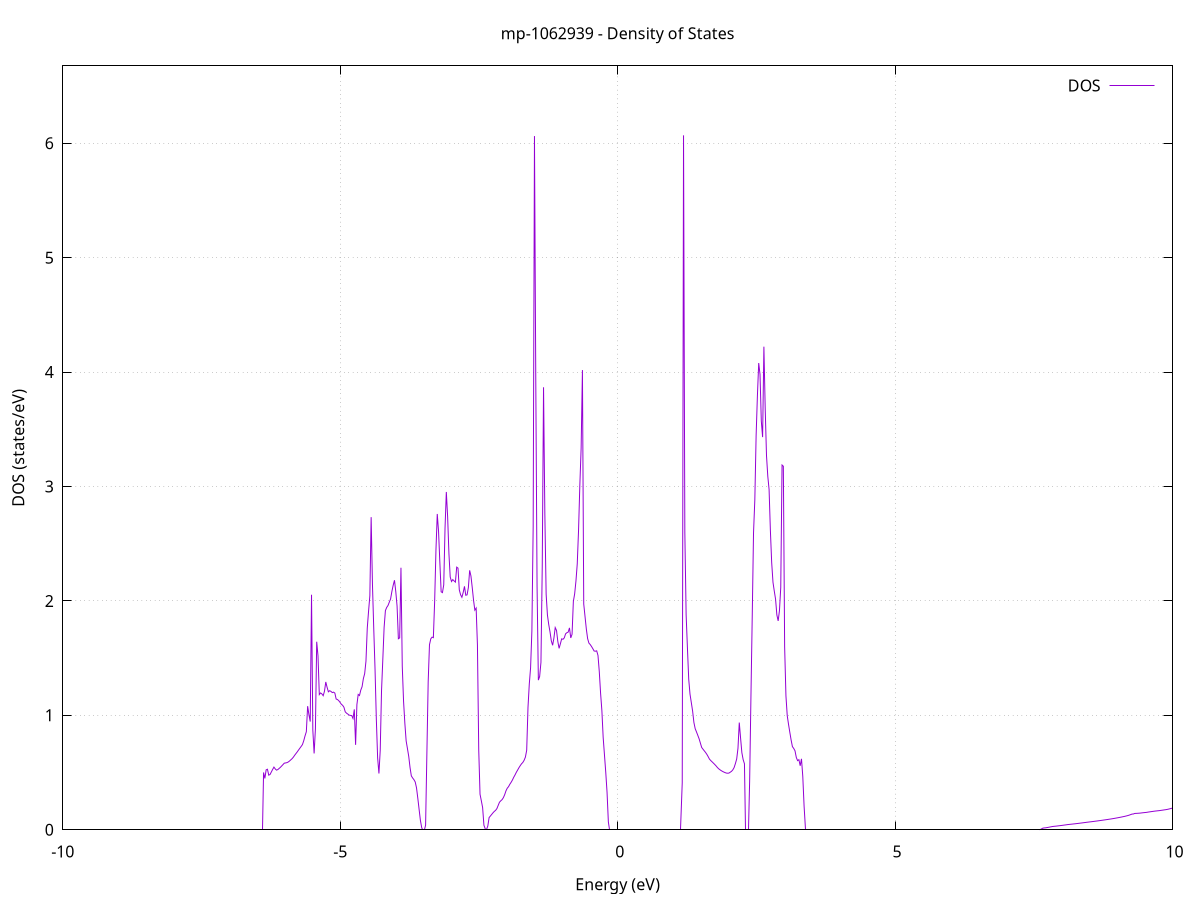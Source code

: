 set title 'mp-1062939 - Density of States'
set xlabel 'Energy (eV)'
set ylabel 'DOS (states/eV)'
set grid
set xrange [-10:10]
set yrange [0:6.676]
set xzeroaxis lt -1
set terminal png size 800,600
set output 'mp-1062939_dos_gnuplot.png'
plot '-' using 1:2 with lines title 'DOS'
-21.215900 0.000000
-21.192500 0.000000
-21.169200 0.000000
-21.145800 0.000000
-21.122400 0.000000
-21.099100 0.000000
-21.075700 0.000000
-21.052300 0.000000
-21.029000 0.000000
-21.005600 0.000000
-20.982300 0.000000
-20.958900 0.000000
-20.935500 0.000000
-20.912200 0.000000
-20.888800 0.000000
-20.865500 0.000000
-20.842100 0.000000
-20.818700 0.000000
-20.795400 0.000000
-20.772000 0.000000
-20.748700 0.000000
-20.725300 0.000000
-20.701900 0.000000
-20.678600 0.000000
-20.655200 0.000000
-20.631800 0.000000
-20.608500 0.000000
-20.585100 0.000000
-20.561800 0.000000
-20.538400 0.000000
-20.515000 0.000000
-20.491700 0.000000
-20.468300 0.000000
-20.445000 0.000000
-20.421600 0.000000
-20.398200 0.000000
-20.374900 0.000000
-20.351500 0.000000
-20.328100 0.000000
-20.304800 0.000000
-20.281400 0.000000
-20.258100 0.000000
-20.234700 0.000000
-20.211300 0.000000
-20.188000 0.000000
-20.164600 0.000000
-20.141300 0.000000
-20.117900 0.000000
-20.094500 0.000000
-20.071200 0.000000
-20.047800 0.000000
-20.024500 0.000000
-20.001100 0.000000
-19.977700 0.000000
-19.954400 0.000000
-19.931000 0.000000
-19.907600 0.000000
-19.884300 0.000000
-19.860900 0.000000
-19.837600 0.000000
-19.814200 0.000000
-19.790800 0.000000
-19.767500 0.000000
-19.744100 0.000000
-19.720800 0.000000
-19.697400 0.000000
-19.674000 0.000000
-19.650700 0.000000
-19.627300 0.000000
-19.604000 0.000000
-19.580600 0.000000
-19.557200 0.000000
-19.533900 0.000000
-19.510500 0.000000
-19.487100 0.000000
-19.463800 0.000000
-19.440400 0.000000
-19.417100 0.000000
-19.393700 0.000000
-19.370300 0.000000
-19.347000 0.000000
-19.323600 0.000000
-19.300300 0.000000
-19.276900 0.000000
-19.253500 0.000000
-19.230200 0.000000
-19.206800 0.000000
-19.183400 0.000000
-19.160100 0.000000
-19.136700 0.000000
-19.113400 0.000000
-19.090000 0.003600
-19.066600 0.173700
-19.043300 0.306100
-19.019900 0.300800
-18.996600 0.304700
-18.973200 0.292100
-18.949800 0.303700
-18.926500 0.313600
-18.903100 0.310400
-18.879800 0.305500
-18.856400 0.310100
-18.833000 0.319000
-18.809700 0.324900
-18.786300 0.321900
-18.762900 0.320700
-18.739600 0.324600
-18.716200 0.329200
-18.692900 0.335200
-18.669500 0.340000
-18.646100 0.340700
-18.622800 0.340900
-18.599400 0.344200
-18.576100 0.348700
-18.552700 0.353200
-18.529300 0.358100
-18.506000 0.362700
-18.482600 0.365400
-18.459200 0.368400
-18.435900 0.372300
-18.412500 0.376700
-18.389200 0.381600
-18.365800 0.386400
-18.342400 0.391300
-18.319100 0.396600
-18.295700 0.402100
-18.272400 0.407600
-18.249000 0.413100
-18.225600 0.418600
-18.202300 0.424100
-18.178900 0.429600
-18.155600 0.435100
-18.132200 0.443100
-18.108800 0.452600
-18.085500 0.460800
-18.062100 0.468400
-18.038700 0.475700
-18.015400 0.482900
-17.992000 0.489900
-17.968700 0.496800
-17.945300 0.509200
-17.921900 0.525000
-17.898600 0.537300
-17.875200 0.548600
-17.851900 0.559000
-17.828500 0.569100
-17.805100 0.579100
-17.781800 0.591400
-17.758400 0.615400
-17.735100 0.639000
-17.711700 0.657600
-17.688300 0.674600
-17.665000 0.690700
-17.641600 0.706100
-17.618200 0.727800
-17.594900 0.770700
-17.571500 0.809300
-17.548200 0.840900
-17.524800 0.870000
-17.501400 0.898700
-17.478100 0.941100
-17.454700 1.026100
-17.431400 1.114700
-17.408000 1.212200
-17.384600 1.448100
-17.361300 1.667600
-17.337900 1.402400
-17.314500 1.063600
-17.291200 0.879100
-17.267800 1.266700
-17.244500 1.545300
-17.221100 1.535400
-17.197700 3.136900
-17.174400 2.979400
-17.151000 2.614100
-17.127700 2.570700
-17.104300 2.589500
-17.080900 2.616000
-17.057600 2.648000
-17.034200 2.697300
-17.010900 2.747500
-16.987500 2.803400
-16.964100 2.874500
-16.940800 2.980600
-16.917400 3.087100
-16.894000 1.990500
-16.870700 1.183200
-16.847300 0.000000
-16.824000 0.000000
-16.800600 0.000000
-16.777200 0.000000
-16.753900 0.000000
-16.730500 0.000000
-16.707200 0.000000
-16.683800 0.000000
-16.660400 0.000000
-16.637100 0.000000
-16.613700 0.000000
-16.590400 0.000000
-16.567000 0.000000
-16.543600 0.000000
-16.520300 0.000000
-16.496900 0.000000
-16.473500 0.000000
-16.450200 0.000000
-16.426800 0.000000
-16.403500 0.000000
-16.380100 0.000000
-16.356700 0.000000
-16.333400 0.000000
-16.310000 0.000000
-16.286700 0.000000
-16.263300 0.000000
-16.239900 0.000000
-16.216600 0.000000
-16.193200 0.000000
-16.169800 0.000000
-16.146500 0.000000
-16.123100 0.000000
-16.099800 0.000000
-16.076400 0.000000
-16.053000 0.000000
-16.029700 0.000000
-16.006300 0.000000
-15.983000 0.000000
-15.959600 0.000000
-15.936200 0.000000
-15.912900 0.000000
-15.889500 0.000000
-15.866200 0.000000
-15.842800 0.000000
-15.819400 0.000000
-15.796100 0.000000
-15.772700 0.000000
-15.749300 0.000000
-15.726000 0.000000
-15.702600 0.000000
-15.679300 0.000000
-15.655900 0.000000
-15.632500 0.000000
-15.609200 0.000000
-15.585800 0.000000
-15.562500 0.000000
-15.539100 0.000000
-15.515700 0.000000
-15.492400 0.000000
-15.469000 0.000000
-15.445700 0.000000
-15.422300 0.000000
-15.398900 0.000000
-15.375600 0.000000
-15.352200 0.000000
-15.328800 0.000000
-15.305500 0.000000
-15.282100 0.000000
-15.258800 0.000000
-15.235400 0.000000
-15.212000 0.000000
-15.188700 0.000000
-15.165300 0.000000
-15.142000 0.000000
-15.118600 0.000000
-15.095200 0.000000
-15.071900 0.000000
-15.048500 0.000000
-15.025100 0.000000
-15.001800 0.000000
-14.978400 0.000000
-14.955100 0.000000
-14.931700 0.000000
-14.908300 0.000000
-14.885000 0.000000
-14.861600 0.000000
-14.838300 0.000000
-14.814900 0.000000
-14.791500 0.000000
-14.768200 0.000000
-14.744800 0.000000
-14.721500 0.000000
-14.698100 0.000000
-14.674700 0.000000
-14.651400 0.000000
-14.628000 0.000000
-14.604600 0.000000
-14.581300 0.000000
-14.557900 0.000000
-14.534600 0.000000
-14.511200 0.000000
-14.487800 0.000000
-14.464500 0.000000
-14.441100 0.000000
-14.417800 0.000000
-14.394400 0.000000
-14.371000 0.000000
-14.347700 0.000000
-14.324300 0.000000
-14.301000 0.000000
-14.277600 0.000000
-14.254200 0.000000
-14.230900 0.000000
-14.207500 0.000000
-14.184100 0.000000
-14.160800 0.000000
-14.137400 0.000000
-14.114100 0.000000
-14.090700 0.000000
-14.067300 0.000000
-14.044000 0.000000
-14.020600 0.000000
-13.997300 0.000000
-13.973900 0.000000
-13.950500 0.000000
-13.927200 0.000000
-13.903800 0.000000
-13.880400 0.000000
-13.857100 0.000000
-13.833700 0.000000
-13.810400 0.000000
-13.787000 0.000000
-13.763600 0.000000
-13.740300 0.000000
-13.716900 0.000000
-13.693600 0.000000
-13.670200 0.000000
-13.646800 0.000000
-13.623500 0.000000
-13.600100 0.000000
-13.576800 0.000000
-13.553400 0.000000
-13.530000 0.000000
-13.506700 0.000000
-13.483300 0.000000
-13.459900 0.000000
-13.436600 0.000000
-13.413200 0.000000
-13.389900 0.000000
-13.366500 0.000000
-13.343100 0.000000
-13.319800 0.000000
-13.296400 0.000000
-13.273100 0.000000
-13.249700 0.000000
-13.226300 0.000000
-13.203000 0.000000
-13.179600 0.000000
-13.156300 0.000000
-13.132900 0.000000
-13.109500 0.000000
-13.086200 0.000000
-13.062800 0.000000
-13.039400 0.000000
-13.016100 0.000000
-12.992700 0.000000
-12.969400 0.000000
-12.946000 0.000000
-12.922600 0.000000
-12.899300 0.000000
-12.875900 0.000000
-12.852600 0.000000
-12.829200 0.000000
-12.805800 0.000000
-12.782500 0.000000
-12.759100 0.000000
-12.735700 0.000000
-12.712400 0.000000
-12.689000 0.000000
-12.665700 0.000000
-12.642300 0.000000
-12.618900 0.000000
-12.595600 0.000000
-12.572200 0.000000
-12.548900 0.000000
-12.525500 0.000000
-12.502100 0.000000
-12.478800 0.000000
-12.455400 0.000000
-12.432100 0.000000
-12.408700 0.000000
-12.385300 0.000000
-12.362000 0.000000
-12.338600 0.000000
-12.315200 0.000000
-12.291900 0.000000
-12.268500 0.000000
-12.245200 0.000000
-12.221800 0.000000
-12.198400 0.000000
-12.175100 0.000000
-12.151700 0.000000
-12.128400 0.000000
-12.105000 0.000000
-12.081600 0.000000
-12.058300 0.000000
-12.034900 0.000000
-12.011600 0.000000
-11.988200 0.000000
-11.964800 0.000000
-11.941500 0.000000
-11.918100 0.000000
-11.894700 0.000000
-11.871400 0.000000
-11.848000 0.000000
-11.824700 0.000000
-11.801300 0.000000
-11.777900 0.000000
-11.754600 0.000000
-11.731200 0.000000
-11.707900 0.000000
-11.684500 0.000000
-11.661100 0.000000
-11.637800 0.000000
-11.614400 0.000000
-11.591000 0.000000
-11.567700 0.000000
-11.544300 0.000000
-11.521000 0.000000
-11.497600 0.000000
-11.474200 0.000000
-11.450900 0.000000
-11.427500 0.000000
-11.404200 0.000000
-11.380800 0.000000
-11.357400 0.000000
-11.334100 0.000000
-11.310700 0.000000
-11.287400 0.000000
-11.264000 0.000000
-11.240600 0.000000
-11.217300 0.000000
-11.193900 0.000000
-11.170500 0.000000
-11.147200 0.000000
-11.123800 0.000000
-11.100500 0.000000
-11.077100 0.000000
-11.053700 0.000000
-11.030400 0.000000
-11.007000 0.000000
-10.983700 0.000000
-10.960300 0.000000
-10.936900 0.000000
-10.913600 0.000000
-10.890200 0.000000
-10.866900 0.000000
-10.843500 0.000000
-10.820100 0.000000
-10.796800 0.000000
-10.773400 0.000000
-10.750000 0.000000
-10.726700 0.000000
-10.703300 0.000000
-10.680000 0.000000
-10.656600 0.000000
-10.633200 0.000000
-10.609900 0.000000
-10.586500 0.000000
-10.563200 0.000000
-10.539800 0.000000
-10.516400 0.000000
-10.493100 0.000000
-10.469700 0.000000
-10.446300 0.000000
-10.423000 0.000000
-10.399600 0.000000
-10.376300 0.000000
-10.352900 0.000000
-10.329500 0.000000
-10.306200 0.000000
-10.282800 0.000000
-10.259500 0.000000
-10.236100 0.000000
-10.212700 0.000000
-10.189400 0.000000
-10.166000 0.000000
-10.142700 0.000000
-10.119300 0.000000
-10.095900 0.000000
-10.072600 0.000000
-10.049200 0.000000
-10.025800 0.000000
-10.002500 0.000000
-9.979100 0.000000
-9.955800 0.000000
-9.932400 0.000000
-9.909000 0.000000
-9.885700 0.000000
-9.862300 0.000000
-9.839000 0.000000
-9.815600 0.000000
-9.792200 0.000000
-9.768900 0.000000
-9.745500 0.000000
-9.722200 0.000000
-9.698800 0.000000
-9.675400 0.000000
-9.652100 0.000000
-9.628700 0.000000
-9.605300 0.000000
-9.582000 0.000000
-9.558600 0.000000
-9.535300 0.000000
-9.511900 0.000000
-9.488500 0.000000
-9.465200 0.000000
-9.441800 0.000000
-9.418500 0.000000
-9.395100 0.000000
-9.371700 0.000000
-9.348400 0.000000
-9.325000 0.000000
-9.301600 0.000000
-9.278300 0.000000
-9.254900 0.000000
-9.231600 0.000000
-9.208200 0.000000
-9.184800 0.000000
-9.161500 0.000000
-9.138100 0.000000
-9.114800 0.000000
-9.091400 0.000000
-9.068000 0.000000
-9.044700 0.000000
-9.021300 0.000000
-8.998000 0.000000
-8.974600 0.000000
-8.951200 0.000000
-8.927900 0.000000
-8.904500 0.000000
-8.881100 0.000000
-8.857800 0.000000
-8.834400 0.000000
-8.811100 0.000000
-8.787700 0.000000
-8.764300 0.000000
-8.741000 0.000000
-8.717600 0.000000
-8.694300 0.000000
-8.670900 0.000000
-8.647500 0.000000
-8.624200 0.000000
-8.600800 0.000000
-8.577500 0.000000
-8.554100 0.000000
-8.530700 0.000000
-8.507400 0.000000
-8.484000 0.000000
-8.460600 0.000000
-8.437300 0.000000
-8.413900 0.000000
-8.390600 0.000000
-8.367200 0.000000
-8.343800 0.000000
-8.320500 0.000000
-8.297100 0.000000
-8.273800 0.000000
-8.250400 0.000000
-8.227000 0.000000
-8.203700 0.000000
-8.180300 0.000000
-8.156900 0.000000
-8.133600 0.000000
-8.110200 0.000000
-8.086900 0.000000
-8.063500 0.000000
-8.040100 0.000000
-8.016800 0.000000
-7.993400 0.000000
-7.970100 0.000000
-7.946700 0.000000
-7.923300 0.000000
-7.900000 0.000000
-7.876600 0.000000
-7.853300 0.000000
-7.829900 0.000000
-7.806500 0.000000
-7.783200 0.000000
-7.759800 0.000000
-7.736400 0.000000
-7.713100 0.000000
-7.689700 0.000000
-7.666400 0.000000
-7.643000 0.000000
-7.619600 0.000000
-7.596300 0.000000
-7.572900 0.000000
-7.549600 0.000000
-7.526200 0.000000
-7.502800 0.000000
-7.479500 0.000000
-7.456100 0.000000
-7.432800 0.000000
-7.409400 0.000000
-7.386000 0.000000
-7.362700 0.000000
-7.339300 0.000000
-7.315900 0.000000
-7.292600 0.000000
-7.269200 0.000000
-7.245900 0.000000
-7.222500 0.000000
-7.199100 0.000000
-7.175800 0.000000
-7.152400 0.000000
-7.129100 0.000000
-7.105700 0.000000
-7.082300 0.000000
-7.059000 0.000000
-7.035600 0.000000
-7.012200 0.000000
-6.988900 0.000000
-6.965500 0.000000
-6.942200 0.000000
-6.918800 0.000000
-6.895400 0.000000
-6.872100 0.000000
-6.848700 0.000000
-6.825400 0.000000
-6.802000 0.000000
-6.778600 0.000000
-6.755300 0.000000
-6.731900 0.000000
-6.708600 0.000000
-6.685200 0.000000
-6.661800 0.000000
-6.638500 0.000000
-6.615100 0.000000
-6.591700 0.000000
-6.568400 0.000000
-6.545000 0.000000
-6.521700 0.000000
-6.498300 0.000000
-6.474900 0.000000
-6.451600 0.000000
-6.428200 0.000000
-6.404900 0.000000
-6.381500 0.500900
-6.358100 0.448900
-6.334800 0.524000
-6.311400 0.529000
-6.288100 0.477400
-6.264700 0.483100
-6.241300 0.505100
-6.218000 0.527200
-6.194600 0.547800
-6.171200 0.532000
-6.147900 0.521200
-6.124500 0.526200
-6.101200 0.535900
-6.077800 0.546000
-6.054400 0.557900
-6.031100 0.569900
-6.007700 0.582400
-5.984400 0.584000
-5.961000 0.586700
-5.937600 0.592200
-5.914300 0.600700
-5.890900 0.611100
-5.867500 0.621500
-5.844200 0.634700
-5.820800 0.651300
-5.797500 0.666100
-5.774100 0.681000
-5.750700 0.697300
-5.727400 0.712800
-5.704000 0.728400
-5.680700 0.744600
-5.657300 0.778400
-5.633900 0.820800
-5.610600 0.856900
-5.587200 1.080300
-5.563900 1.005700
-5.540500 0.945700
-5.517100 2.054200
-5.493800 0.871900
-5.470400 0.666900
-5.447000 0.881800
-5.423700 1.643400
-5.400300 1.519200
-5.377000 1.181500
-5.353600 1.195700
-5.330200 1.187100
-5.306900 1.171600
-5.283500 1.211100
-5.260200 1.292000
-5.236800 1.245500
-5.213400 1.205800
-5.190100 1.215400
-5.166700 1.209300
-5.143300 1.198900
-5.120000 1.202900
-5.096600 1.194500
-5.073300 1.142700
-5.049900 1.138400
-5.026500 1.128300
-5.003200 1.113400
-4.979800 1.097000
-4.956500 1.087600
-4.933100 1.070800
-4.909700 1.031000
-4.886400 1.019100
-4.863000 1.011100
-4.839700 1.002100
-4.816300 0.999600
-4.792900 0.997900
-4.769600 0.972400
-4.746200 1.052100
-4.722800 0.742000
-4.699500 1.093400
-4.676100 1.182600
-4.652800 1.173300
-4.629400 1.220700
-4.606000 1.250200
-4.582700 1.321200
-4.559300 1.364900
-4.536000 1.473000
-4.512600 1.761800
-4.489200 1.909900
-4.465900 2.045000
-4.442500 2.732300
-4.419200 2.148500
-4.395800 1.759400
-4.372400 1.402600
-4.349100 0.967400
-4.325700 0.628200
-4.302300 0.491800
-4.279000 0.692700
-4.255600 1.213800
-4.232300 1.488100
-4.208900 1.768200
-4.185500 1.915700
-4.162200 1.943200
-4.138800 1.960000
-4.115500 1.989300
-4.092100 2.017700
-4.068700 2.083000
-4.045400 2.136600
-4.022000 2.180700
-3.998600 2.081400
-3.975300 1.954800
-3.951900 1.669400
-3.928600 1.677000
-3.905200 2.290100
-3.881800 1.429600
-3.858500 1.123200
-3.835100 0.930500
-3.811800 0.776800
-3.788400 0.709600
-3.765000 0.641100
-3.741700 0.544000
-3.718300 0.471200
-3.695000 0.452800
-3.671600 0.438000
-3.648200 0.417700
-3.624900 0.366200
-3.601500 0.275400
-3.578100 0.177800
-3.554800 0.081300
-3.531400 0.018900
-3.508100 0.000000
-3.484700 0.000000
-3.461300 0.039400
-3.438000 0.671800
-3.414600 1.294600
-3.391300 1.617100
-3.367900 1.668600
-3.344500 1.683600
-3.321200 1.679000
-3.297800 2.001000
-3.274500 2.445600
-3.251100 2.759900
-3.227700 2.606600
-3.204400 2.338900
-3.181000 2.079700
-3.157600 2.072600
-3.134300 2.140200
-3.110900 2.637800
-3.087600 2.952400
-3.064200 2.736200
-3.040800 2.414300
-3.017500 2.209000
-2.994100 2.169600
-2.970800 2.186300
-2.947400 2.174700
-2.924000 2.164500
-2.900700 2.295300
-2.877300 2.286700
-2.853900 2.096500
-2.830600 2.053700
-2.807200 2.031700
-2.783900 2.073500
-2.760500 2.127300
-2.737100 2.049700
-2.713800 2.052900
-2.690400 2.116500
-2.667100 2.267400
-2.643700 2.217200
-2.620300 2.115800
-2.597000 2.005800
-2.573600 1.919600
-2.550300 1.937400
-2.526900 1.615300
-2.503500 0.696100
-2.480200 0.310500
-2.456800 0.253700
-2.433400 0.193700
-2.410100 0.039800
-2.386700 0.000000
-2.363400 0.000000
-2.340000 0.032700
-2.316600 0.106600
-2.293300 0.120400
-2.269900 0.134300
-2.246600 0.148100
-2.223200 0.160400
-2.199800 0.169800
-2.176500 0.185000
-2.153100 0.212700
-2.129800 0.240700
-2.106400 0.253000
-2.083000 0.263400
-2.059700 0.280500
-2.036300 0.306300
-2.012900 0.339900
-1.989600 0.363300
-1.966200 0.377000
-1.942900 0.398000
-1.919500 0.415200
-1.896100 0.435000
-1.872800 0.458900
-1.849400 0.479400
-1.826100 0.502200
-1.802700 0.522000
-1.779300 0.542200
-1.756000 0.560000
-1.732600 0.576400
-1.709200 0.588300
-1.685900 0.607100
-1.662500 0.635100
-1.639200 0.695400
-1.615800 1.069300
-1.592400 1.273900
-1.569100 1.415000
-1.545700 1.737600
-1.522400 2.648100
-1.499000 6.062800
-1.475600 3.942400
-1.452300 2.130900
-1.428900 1.307800
-1.405600 1.339700
-1.382200 1.463500
-1.358800 2.301200
-1.335500 3.867200
-1.312100 2.761300
-1.288700 2.059000
-1.265400 1.876900
-1.242000 1.793500
-1.218700 1.728700
-1.195300 1.650600
-1.171900 1.612400
-1.148600 1.675500
-1.125200 1.767000
-1.101900 1.742500
-1.078500 1.646600
-1.055100 1.585300
-1.031800 1.626200
-1.008400 1.668700
-0.985100 1.664600
-0.961700 1.677100
-0.938300 1.712500
-0.915000 1.722400
-0.891600 1.727400
-0.868200 1.764400
-0.844900 1.676500
-0.821500 1.709000
-0.798200 1.995600
-0.774800 2.061900
-0.751400 2.173900
-0.728100 2.323300
-0.704700 2.615500
-0.681400 3.011600
-0.658000 3.336200
-0.634600 4.017500
-0.611300 1.973700
-0.587900 1.864200
-0.564500 1.755200
-0.541200 1.671000
-0.517800 1.631400
-0.494500 1.618900
-0.471100 1.602000
-0.447700 1.583200
-0.424400 1.562600
-0.401000 1.560500
-0.377700 1.563800
-0.354300 1.523800
-0.330900 1.382600
-0.307600 1.194500
-0.284200 1.041400
-0.260900 0.807200
-0.237500 0.654200
-0.214100 0.500300
-0.190800 0.326100
-0.167400 0.068400
-0.144000 0.000000
-0.120700 0.000000
-0.097300 0.000000
-0.074000 0.000000
-0.050600 0.000000
-0.027200 0.000000
-0.003900 0.000000
0.019500 0.000000
0.042800 0.000000
0.066200 0.000000
0.089600 0.000000
0.112900 0.000000
0.136300 0.000000
0.159600 0.000000
0.183000 0.000000
0.206400 0.000000
0.229700 0.000000
0.253100 0.000000
0.276500 0.000000
0.299800 0.000000
0.323200 0.000000
0.346500 0.000000
0.369900 0.000000
0.393300 0.000000
0.416600 0.000000
0.440000 0.000000
0.463300 0.000000
0.486700 0.000000
0.510100 0.000000
0.533400 0.000000
0.556800 0.000000
0.580200 0.000000
0.603500 0.000000
0.626900 0.000000
0.650200 0.000000
0.673600 0.000000
0.697000 0.000000
0.720300 0.000000
0.743700 0.000000
0.767000 0.000000
0.790400 0.000000
0.813800 0.000000
0.837100 0.000000
0.860500 0.000000
0.883800 0.000000
0.907200 0.000000
0.930600 0.000000
0.953900 0.000000
0.977300 0.000000
1.000700 0.000000
1.024000 0.000000
1.047400 0.000000
1.070700 0.000000
1.094100 0.000000
1.117500 0.000000
1.140800 0.000000
1.164200 0.410600
1.187500 6.069200
1.210900 2.600200
1.234300 1.879000
1.257600 1.589900
1.281000 1.315400
1.304300 1.185000
1.327700 1.111800
1.351100 1.037400
1.374400 0.937800
1.397800 0.883100
1.421200 0.854900
1.444500 0.825500
1.467900 0.795600
1.491200 0.757700
1.514600 0.719500
1.538000 0.704400
1.561300 0.690000
1.584700 0.675600
1.608000 0.659000
1.631400 0.639200
1.654800 0.617500
1.678100 0.605000
1.701500 0.594100
1.724900 0.582900
1.748200 0.571600
1.771600 0.559500
1.794900 0.545900
1.818300 0.534100
1.841700 0.525300
1.865000 0.517400
1.888400 0.510700
1.911700 0.504900
1.935100 0.499800
1.958500 0.495600
1.981800 0.494300
2.005200 0.495400
2.028500 0.502800
2.051900 0.510700
2.075300 0.523300
2.098600 0.543200
2.122000 0.577900
2.145400 0.618300
2.168700 0.712500
2.192100 0.936800
2.215400 0.802500
2.238800 0.673800
2.262200 0.612800
2.285500 0.576900
2.308900 0.000000
2.332200 0.000000
2.355600 0.000000
2.379000 0.425100
2.402300 1.161300
2.425700 1.864900
2.449000 2.595500
2.472400 2.883500
2.495800 3.446500
2.519100 3.794700
2.542500 4.079000
2.565900 3.979800
2.589200 3.571500
2.612600 3.431600
2.635900 4.222200
2.659300 3.684600
2.682700 3.270100
2.706000 3.089600
2.729400 2.973900
2.752700 2.617500
2.776100 2.335600
2.799500 2.163100
2.822800 2.086700
2.846200 2.015000
2.869600 1.877200
2.892900 1.825400
2.916300 1.915400
2.939600 2.116800
2.963000 3.187600
2.986400 3.177300
3.009700 1.598400
3.033100 1.171000
3.056400 0.997300
3.079800 0.921700
3.103200 0.851500
3.126500 0.784700
3.149900 0.726700
3.173200 0.711100
3.196600 0.690100
3.220000 0.632000
3.243300 0.604200
3.266700 0.612600
3.290100 0.559300
3.313400 0.620000
3.336800 0.465500
3.360100 0.208100
3.383500 0.000000
3.406900 0.000000
3.430200 0.000000
3.453600 0.000000
3.476900 0.000000
3.500300 0.000000
3.523700 0.000000
3.547000 0.000000
3.570400 0.000000
3.593700 0.000000
3.617100 0.000000
3.640500 0.000000
3.663800 0.000000
3.687200 0.000000
3.710600 0.000000
3.733900 0.000000
3.757300 0.000000
3.780600 0.000000
3.804000 0.000000
3.827400 0.000000
3.850700 0.000000
3.874100 0.000000
3.897400 0.000000
3.920800 0.000000
3.944200 0.000000
3.967500 0.000000
3.990900 0.000000
4.014300 0.000000
4.037600 0.000000
4.061000 0.000000
4.084300 0.000000
4.107700 0.000000
4.131100 0.000000
4.154400 0.000000
4.177800 0.000000
4.201100 0.000000
4.224500 0.000000
4.247900 0.000000
4.271200 0.000000
4.294600 0.000000
4.317900 0.000000
4.341300 0.000000
4.364700 0.000000
4.388000 0.000000
4.411400 0.000000
4.434800 0.000000
4.458100 0.000000
4.481500 0.000000
4.504800 0.000000
4.528200 0.000000
4.551600 0.000000
4.574900 0.000000
4.598300 0.000000
4.621600 0.000000
4.645000 0.000000
4.668400 0.000000
4.691700 0.000000
4.715100 0.000000
4.738400 0.000000
4.761800 0.000000
4.785200 0.000000
4.808500 0.000000
4.831900 0.000000
4.855300 0.000000
4.878600 0.000000
4.902000 0.000000
4.925300 0.000000
4.948700 0.000000
4.972100 0.000000
4.995400 0.000000
5.018800 0.000000
5.042100 0.000000
5.065500 0.000000
5.088900 0.000000
5.112200 0.000000
5.135600 0.000000
5.159000 0.000000
5.182300 0.000000
5.205700 0.000000
5.229000 0.000000
5.252400 0.000000
5.275800 0.000000
5.299100 0.000000
5.322500 0.000000
5.345800 0.000000
5.369200 0.000000
5.392600 0.000000
5.415900 0.000000
5.439300 0.000000
5.462600 0.000000
5.486000 0.000000
5.509400 0.000000
5.532700 0.000000
5.556100 0.000000
5.579500 0.000000
5.602800 0.000000
5.626200 0.000000
5.649500 0.000000
5.672900 0.000000
5.696300 0.000000
5.719600 0.000000
5.743000 0.000000
5.766300 0.000000
5.789700 0.000000
5.813100 0.000000
5.836400 0.000000
5.859800 0.000000
5.883100 0.000000
5.906500 0.000000
5.929900 0.000000
5.953200 0.000000
5.976600 0.000000
6.000000 0.000000
6.023300 0.000000
6.046700 0.000000
6.070000 0.000000
6.093400 0.000000
6.116800 0.000000
6.140100 0.000000
6.163500 0.000000
6.186800 0.000000
6.210200 0.000000
6.233600 0.000000
6.256900 0.000000
6.280300 0.000000
6.303700 0.000000
6.327000 0.000000
6.350400 0.000000
6.373700 0.000000
6.397100 0.000000
6.420500 0.000000
6.443800 0.000000
6.467200 0.000000
6.490500 0.000000
6.513900 0.000000
6.537300 0.000000
6.560600 0.000000
6.584000 0.000000
6.607300 0.000000
6.630700 0.000000
6.654100 0.000000
6.677400 0.000000
6.700800 0.000000
6.724200 0.000000
6.747500 0.000000
6.770900 0.000000
6.794200 0.000000
6.817600 0.000000
6.841000 0.000000
6.864300 0.000000
6.887700 0.000000
6.911000 0.000000
6.934400 0.000000
6.957800 0.000000
6.981100 0.000000
7.004500 0.000000
7.027800 0.000000
7.051200 0.000000
7.074600 0.000000
7.097900 0.000000
7.121300 0.000000
7.144700 0.000000
7.168000 0.000000
7.191400 0.000000
7.214700 0.000000
7.238100 0.000000
7.261500 0.000000
7.284800 0.000000
7.308200 0.000000
7.331500 0.000000
7.354900 0.000000
7.378300 0.000000
7.401600 0.000000
7.425000 0.000000
7.448400 0.000000
7.471700 0.000000
7.495100 0.000000
7.518400 0.000000
7.541800 0.000000
7.565200 0.000000
7.588500 0.000000
7.611900 0.001800
7.635200 0.006300
7.658600 0.013300
7.682000 0.015900
7.705300 0.016600
7.728700 0.018400
7.752000 0.020500
7.775400 0.022700
7.798800 0.024800
7.822100 0.027100
7.845500 0.029100
7.868900 0.030400
7.892200 0.031500
7.915600 0.032700
7.938900 0.034100
7.962300 0.035500
7.985700 0.036900
8.009000 0.038400
8.032400 0.039900
8.055700 0.041500
8.079100 0.043100
8.102500 0.044800
8.125800 0.046200
8.149200 0.047400
8.172600 0.048600
8.195900 0.049900
8.219300 0.051100
8.242600 0.052400
8.266000 0.053700
8.289400 0.055100
8.312700 0.056500
8.336100 0.057900
8.359400 0.059300
8.382800 0.060800
8.406200 0.062300
8.429500 0.063800
8.452900 0.065400
8.476200 0.066800
8.499600 0.068200
8.523000 0.069500
8.546300 0.070900
8.569700 0.072400
8.593100 0.073900
8.616400 0.075400
8.639800 0.076900
8.663100 0.078400
8.686500 0.080000
8.709900 0.081500
8.733200 0.083100
8.756600 0.084800
8.779900 0.086400
8.803300 0.088100
8.826700 0.089800
8.850000 0.091500
8.873400 0.093200
8.896700 0.095000
8.920100 0.096900
8.943500 0.098800
8.966800 0.100800
8.990200 0.102900
9.013600 0.105000
9.036900 0.107200
9.060300 0.109400
9.083600 0.111700
9.107000 0.114100
9.130400 0.116500
9.153700 0.119100
9.177100 0.122000
9.200400 0.125100
9.223800 0.128700
9.247200 0.132800
9.270500 0.137100
9.293900 0.137800
9.317300 0.142400
9.340600 0.143300
9.364000 0.143800
9.387300 0.144500
9.410700 0.145400
9.434100 0.146800
9.457400 0.148200
9.480800 0.149500
9.504100 0.150800
9.527500 0.151900
9.550900 0.153700
9.574200 0.155600
9.597600 0.157200
9.620900 0.158900
9.644300 0.160600
9.667700 0.162200
9.691000 0.163600
9.714400 0.164900
9.737800 0.166100
9.761100 0.167300
9.784500 0.169000
9.807800 0.170600
9.831200 0.172300
9.854600 0.174000
9.877900 0.175600
9.901300 0.177600
9.924600 0.180100
9.948000 0.182900
9.971400 0.186000
9.994700 0.188700
10.018100 0.191500
10.041400 0.194200
10.064800 0.197100
10.088200 0.200000
10.111500 0.202700
10.134900 0.205200
10.158300 0.207500
10.181600 0.209800
10.205000 0.212000
10.228300 0.214300
10.251700 0.216600
10.275100 0.218900
10.298400 0.221200
10.321800 0.223500
10.345100 0.225800
10.368500 0.228000
10.391900 0.230100
10.415200 0.232100
10.438600 0.234100
10.462000 0.236100
10.485300 0.238100
10.508700 0.240200
10.532000 0.242300
10.555400 0.244500
10.578800 0.246700
10.602100 0.248900
10.625500 0.251000
10.648800 0.253200
10.672200 0.255400
10.695600 0.257500
10.718900 0.259700
10.742300 0.261700
10.765600 0.263700
10.789000 0.265900
10.812400 0.268100
10.835700 0.270400
10.859100 0.272600
10.882500 0.274400
10.905800 0.276400
10.929200 0.278400
10.952500 0.280600
10.975900 0.282800
10.999300 0.284900
11.022600 0.287100
11.046000 0.289300
11.069300 0.291300
11.092700 0.293300
11.116100 0.295600
11.139400 0.298100
11.162800 0.300600
11.186100 0.303500
11.209500 0.306500
11.232900 0.309700
11.256200 0.313000
11.279600 0.316300
11.303000 0.319500
11.326300 0.322500
11.349700 0.326000
11.373000 0.330800
11.396400 0.336500
11.419800 0.341300
11.443100 0.344600
11.466500 0.343200
11.489800 0.343200
11.513200 0.345100
11.536600 0.347100
11.559900 0.349000
11.583300 0.350900
11.606700 0.352600
11.630000 0.354300
11.653400 0.355700
11.676700 0.357000
11.700100 0.358500
11.723500 0.360200
11.746800 0.362300
11.770200 0.363800
11.793500 0.365400
11.816900 0.367000
11.840300 0.368600
11.863600 0.370200
11.887000 0.371900
11.910300 0.373900
11.933700 0.376000
11.957100 0.378000
11.980400 0.380200
12.003800 0.382800
12.027200 0.386100
12.050500 0.390600
12.073900 0.395900
12.097200 0.401300
12.120600 0.405200
12.144000 0.408400
12.167300 0.410700
12.190700 0.412500
12.214000 0.414000
12.237400 0.415900
12.260800 0.416300
12.284100 0.421500
12.307500 0.421100
12.330800 0.416300
12.354200 0.414800
12.377600 0.413900
12.400900 0.413700
12.424300 0.415200
12.447700 0.421500
12.471000 0.427300
12.494400 0.431400
12.517700 0.436200
12.541100 0.437200
12.564500 0.425700
12.587800 0.415100
12.611200 0.401400
12.634500 0.389700
12.657900 0.384000
12.681300 0.381700
12.704600 0.381000
12.728000 0.379300
12.751400 0.383300
12.774700 0.377200
12.798100 0.369300
12.821400 0.357800
12.844800 0.356700
12.868200 0.383900
12.891500 0.414700
12.914900 0.431700
12.938200 0.445600
12.961600 0.477400
12.985000 0.477200
13.008300 0.472800
13.031700 0.472500
13.055000 0.484800
13.078400 0.505700
13.101800 0.525600
13.125100 0.530600
13.148500 0.546700
13.171900 0.573600
13.195200 0.610400
13.218600 0.611300
13.241900 0.608600
13.265300 0.613200
13.288700 0.629800
13.312000 0.644100
13.335400 0.651300
13.358700 0.641700
13.382100 0.646600
13.405500 0.652000
13.428800 0.658000
13.452200 0.666400
13.475500 0.677300
13.498900 0.693500
13.522300 0.719900
13.545600 0.747000
13.569000 0.769200
13.592400 0.778300
13.615700 0.768400
13.639100 0.771900
13.662400 0.740000
13.685800 0.725100
13.709200 0.713800
13.732500 0.698800
13.755900 0.679900
13.779200 0.668100
13.802600 0.674600
13.826000 0.676100
13.849300 0.672700
13.872700 0.672100
13.896100 0.670100
13.919400 0.674900
13.942800 0.667000
13.966100 0.662800
13.989500 0.655500
14.012900 0.647900
14.036200 0.641300
14.059600 0.642100
14.082900 0.663800
14.106300 0.675700
14.129700 0.685400
14.153000 0.698100
14.176400 0.716400
14.199700 0.729100
14.223100 0.739400
14.246500 0.749000
14.269800 0.764600
14.293200 0.800900
14.316600 0.849200
14.339900 0.911400
14.363300 0.934700
14.386600 0.914100
14.410000 0.934300
14.433400 0.979700
14.456700 0.960200
14.480100 0.904400
14.503400 0.888200
14.526800 0.873000
14.550200 0.846100
14.573500 0.822300
14.596900 0.798300
14.620200 0.792600
14.643600 0.800100
14.667000 0.840800
14.690300 0.819100
14.713700 0.692000
14.737100 0.673500
14.760400 0.656000
14.783800 0.640000
14.807100 0.629600
14.830500 0.626500
14.853900 0.629200
14.877200 0.635900
14.900600 0.644300
14.923900 0.657700
14.947300 0.663500
14.970700 0.662900
14.994000 0.662700
15.017400 0.660400
15.040800 0.660500
15.064100 0.663300
15.087500 0.653700
15.110800 0.646500
15.134200 0.641900
15.157600 0.634700
15.180900 0.627900
15.204300 0.624000
15.227600 0.617300
15.251000 0.608400
15.274400 0.598600
15.297700 0.592300
15.321100 0.590000
15.344400 0.584900
15.367800 0.573200
15.391200 0.562000
15.414500 0.549600
15.437900 0.535400
15.461300 0.520900
15.484600 0.504600
15.508000 0.488800
15.531300 0.474500
15.554700 0.458500
15.578100 0.423300
15.601400 0.331800
15.624800 0.250600
15.648100 0.198200
15.671500 0.169500
15.694900 0.171900
15.718200 0.194200
15.741600 0.257800
15.764900 0.286100
15.788300 0.262700
15.811700 0.249100
15.835000 0.240700
15.858400 0.263000
15.881800 0.279300
15.905100 0.277000
15.928500 0.278700
15.951800 0.282800
15.975200 0.288500
15.998600 0.300400
16.021900 0.312000
16.045300 0.331200
16.068600 0.377300
16.092000 0.444000
16.115400 0.527500
16.138700 0.628100
16.162100 0.725700
16.185500 0.802900
16.208800 0.864400
16.232200 0.919300
16.255500 0.953400
16.278900 0.999100
16.302300 1.056600
16.325600 1.123100
16.349000 1.189300
16.372300 1.266200
16.395700 1.363100
16.419100 1.474700
16.442400 1.620200
16.465800 1.439600
16.489100 1.371300
16.512500 1.323900
16.535900 1.294500
16.559200 1.274200
16.582600 1.265600
16.606000 1.259200
16.629300 1.257200
16.652700 1.260300
16.676000 1.266000
16.699400 1.273000
16.722800 1.270400
16.746100 1.212700
16.769500 1.178800
16.792800 1.103700
16.816200 1.049600
16.839600 1.011400
16.862900 0.991300
16.886300 1.006800
16.909600 0.997700
16.933000 1.008900
16.956400 0.989700
16.979700 0.990800
17.003100 0.983500
17.026500 0.976100
17.049800 0.971500
17.073200 0.951500
17.096500 0.929000
17.119900 0.900300
17.143300 0.873200
17.166600 0.803300
17.190000 0.754900
17.213300 0.722600
17.236700 0.621500
17.260100 0.562200
17.283400 0.533500
17.306800 0.511500
17.330200 0.491800
17.353500 0.474000
17.376900 0.458300
17.400200 0.444100
17.423600 0.431700
17.447000 0.420800
17.470300 0.411200
17.493700 0.402500
17.517000 0.394700
17.540400 0.387800
17.563800 0.382300
17.587100 0.376600
17.610500 0.371400
17.633800 0.366500
17.657200 0.363800
17.680600 0.362100
17.703900 0.364900
17.727300 0.378300
17.750700 0.401300
17.774000 0.421000
17.797400 0.439200
17.820700 0.474400
17.844100 0.520700
17.867500 0.592100
17.890800 0.620800
17.914200 0.640200
17.937500 0.673300
17.960900 0.713300
17.984300 0.738400
18.007600 0.745800
18.031000 0.780200
18.054300 0.752800
18.077700 0.758800
18.101100 0.747100
18.124400 0.742000
18.147800 0.748700
18.171200 0.745800
18.194500 0.737600
18.217900 0.733900
18.241200 0.732700
18.264600 0.687200
18.288000 0.670900
18.311300 0.659800
18.334700 0.651700
18.358000 0.643600
18.381400 0.622900
18.404800 0.605200
18.428100 0.591300
18.451500 0.580400
18.474900 0.573500
18.498200 0.560800
18.521600 0.548900
18.544900 0.538400
18.568300 0.533100
18.591700 0.531300
18.615000 0.529300
18.638400 0.527600
18.661700 0.535000
18.685100 0.543000
18.708500 0.539500
18.731800 0.538400
18.755200 0.540900
18.778500 0.545000
18.801900 0.551200
18.825300 0.563000
18.848600 0.580100
18.872000 0.600100
18.895400 0.599600
18.918700 0.603600
18.942100 0.600600
18.965400 0.597600
18.988800 0.599600
19.012200 0.609800
19.035500 0.607000
19.058900 0.596400
19.082200 0.586300
19.105600 0.576100
19.129000 0.565900
19.152300 0.554900
19.175700 0.547700
19.199000 0.540600
19.222400 0.534100
19.245800 0.529300
19.269100 0.525500
19.292500 0.521800
19.315900 0.519100
19.339200 0.517300
19.362600 0.516500
19.385900 0.517000
19.409300 0.517600
19.432700 0.517100
19.456000 0.516100
19.479400 0.515800
19.502700 0.516600
19.526100 0.517500
19.549500 0.521000
19.572800 0.524500
19.596200 0.530200
19.619600 0.539400
19.642900 0.552400
19.666300 0.571700
19.689600 0.590700
19.713000 0.602500
19.736400 0.606400
19.759700 0.605600
19.783100 0.609400
19.806400 0.609700
19.829800 0.613200
19.853200 0.613000
19.876500 0.618200
19.899900 0.625500
19.923200 0.634600
19.946600 0.639900
19.970000 0.646600
19.993300 0.650500
20.016700 0.652400
20.040100 0.652800
20.063400 0.651800
20.086800 0.655800
20.110100 0.642500
20.133500 0.639500
20.156900 0.641000
20.180200 0.641600
20.203600 0.668400
20.226900 0.680000
20.250300 0.681700
20.273700 0.689300
20.297000 0.700000
20.320400 0.720000
20.343700 0.753700
20.367100 0.800300
20.390500 0.927500
20.413800 0.784500
20.437200 0.673000
20.460600 0.619700
20.483900 0.584800
20.507300 0.560900
20.530600 0.548200
20.554000 0.546200
20.577400 0.552900
20.600700 0.565400
20.624100 0.587000
20.647400 0.625800
20.670800 0.700500
20.694200 0.781800
20.717500 0.892300
20.740900 0.889200
20.764300 0.789200
20.787600 0.748600
20.811000 0.727300
20.834300 0.714600
20.857700 0.724000
20.881100 0.606700
20.904400 0.589400
20.927800 0.580800
20.951100 0.573600
20.974500 0.568300
20.997900 0.565900
21.021200 0.577600
21.044600 0.597900
21.067900 0.594200
21.091300 0.586800
21.114700 0.571700
21.138000 0.558100
21.161400 0.541200
21.184800 0.515300
21.208100 0.488800
21.231500 0.474700
21.254800 0.469500
21.278200 0.480200
21.301600 0.519100
21.324900 0.543800
21.348300 0.528700
21.371600 0.521300
21.395000 0.523800
21.418400 0.515300
21.441700 0.491300
21.465100 0.469700
21.488500 0.452400
21.511800 0.428900
21.535200 0.405000
21.558500 0.386500
21.581900 0.375200
21.605300 0.379800
21.628600 0.390400
21.652000 0.409700
21.675300 0.430200
21.698700 0.450100
21.722100 0.400900
21.745400 0.303600
21.768800 0.221700
21.792100 0.154400
21.815500 0.140800
21.838900 0.130300
21.862200 0.122000
21.885600 0.116400
21.909000 0.111600
21.932300 0.105100
21.955700 0.101600
21.979000 0.097700
22.002400 0.093800
22.025800 0.090800
22.049100 0.088300
22.072500 0.085800
22.095800 0.084000
22.119200 0.082200
22.142600 0.080700
22.165900 0.079200
22.189300 0.077600
22.212600 0.075900
22.236000 0.074300
22.259400 0.072700
22.282700 0.071000
22.306100 0.069300
22.329500 0.067400
22.352800 0.065300
22.376200 0.063400
22.399500 0.061600
22.422900 0.059800
22.446300 0.058200
22.469600 0.056700
22.493000 0.055300
22.516300 0.054100
22.539700 0.052900
22.563100 0.051700
22.586400 0.050600
22.609800 0.049600
22.633200 0.048600
22.656500 0.047600
22.679900 0.046700
22.703200 0.045600
22.726600 0.044400
22.750000 0.043300
22.773300 0.042200
22.796700 0.041300
22.820000 0.040500
22.843400 0.039800
22.866800 0.039300
22.890100 0.039300
22.913500 0.039800
22.936800 0.040200
22.960200 0.041100
22.983600 0.041500
23.006900 0.041000
23.030300 0.043000
23.053700 0.027100
23.077000 0.014800
23.100400 0.011500
23.123700 0.009400
23.147100 0.007800
23.170500 0.006400
23.193800 0.005300
23.217200 0.004200
23.240500 0.003300
23.263900 0.002400
23.287300 0.001700
23.310600 0.001100
23.334000 0.000600
23.357300 0.000200
23.380700 0.000000
23.404100 0.000000
23.427400 0.000000
23.450800 0.000000
23.474200 0.000000
23.497500 0.000000
23.520900 0.000000
23.544200 0.000000
23.567600 0.000000
23.591000 0.000000
23.614300 0.000000
23.637700 0.000000
23.661000 0.000000
23.684400 0.000000
23.707800 0.000000
23.731100 0.000000
23.754500 0.000000
23.777900 0.000000
23.801200 0.000000
23.824600 0.000000
23.847900 0.000000
23.871300 0.000000
23.894700 0.000000
23.918000 0.000000
23.941400 0.000000
23.964700 0.000000
23.988100 0.000000
24.011500 0.000000
24.034800 0.000000
24.058200 0.000000
24.081500 0.000000
24.104900 0.000000
24.128300 0.000000
24.151600 0.000000
24.175000 0.000000
24.198400 0.000000
24.221700 0.000000
24.245100 0.000000
24.268400 0.000000
24.291800 0.000000
24.315200 0.000000
24.338500 0.000000
24.361900 0.000000
24.385200 0.000000
24.408600 0.000000
24.432000 0.000000
24.455300 0.000000
24.478700 0.000000
24.502000 0.000000
24.525400 0.000000
24.548800 0.000000
24.572100 0.000000
24.595500 0.000000
24.618900 0.000000
24.642200 0.000000
24.665600 0.000000
24.688900 0.000000
24.712300 0.000000
24.735700 0.000000
24.759000 0.000000
24.782400 0.000000
24.805700 0.000000
24.829100 0.000000
24.852500 0.000000
24.875800 0.000000
24.899200 0.000000
24.922600 0.000000
24.945900 0.000000
24.969300 0.000000
24.992600 0.000000
25.016000 0.000000
25.039400 0.000000
25.062700 0.000000
25.086100 0.000000
25.109400 0.000000
25.132800 0.000000
25.156200 0.000000
25.179500 0.000000
25.202900 0.000000
25.226200 0.000000
25.249600 0.000000
25.273000 0.000000
25.296300 0.000000
25.319700 0.000000
25.343100 0.000000
25.366400 0.000000
25.389800 0.000000
25.413100 0.000000
25.436500 0.000000
25.459900 0.000000
25.483200 0.000000
25.506600 0.000000
e
